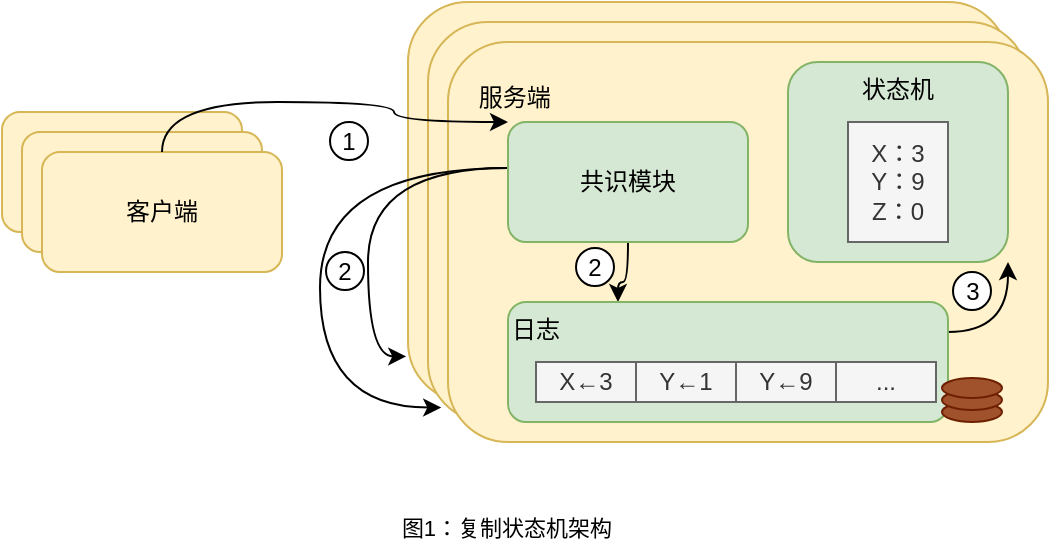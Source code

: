 <mxfile version="21.6.8" type="device" pages="2">
  <diagram name="复制状态机架构" id="36-sRZU2Oon6Z9I5BCmy">
    <mxGraphModel dx="1096" dy="814" grid="0" gridSize="10" guides="1" tooltips="1" connect="1" arrows="1" fold="1" page="1" pageScale="1" pageWidth="827" pageHeight="1169" math="1" shadow="0">
      <root>
        <mxCell id="0" />
        <mxCell id="1" parent="0" />
        <mxCell id="XILATU9TXwlgehQ02d3j-2" value="" style="rounded=1;whiteSpace=wrap;html=1;fillColor=#fff2cc;strokeColor=#d6b656;" parent="1" vertex="1">
          <mxGeometry x="117" y="255" width="120" height="60" as="geometry" />
        </mxCell>
        <mxCell id="XILATU9TXwlgehQ02d3j-3" value="" style="rounded=1;whiteSpace=wrap;html=1;fillColor=#fff2cc;strokeColor=#d6b656;" parent="1" vertex="1">
          <mxGeometry x="127" y="265" width="120" height="60" as="geometry" />
        </mxCell>
        <mxCell id="XILATU9TXwlgehQ02d3j-4" value="客户端" style="rounded=1;whiteSpace=wrap;html=1;fillColor=#fff2cc;strokeColor=#d6b656;" parent="1" vertex="1">
          <mxGeometry x="137" y="275" width="120" height="60" as="geometry" />
        </mxCell>
        <mxCell id="XILATU9TXwlgehQ02d3j-5" value="&amp;nbsp; &amp;nbsp;&lt;br&gt;&amp;nbsp; &amp;nbsp; 服务端" style="rounded=1;whiteSpace=wrap;html=1;fillColor=#fff2cc;strokeColor=#d6b656;verticalAlign=top;labelPosition=center;verticalLabelPosition=middle;align=left;horizontal=1;textDirection=ltr;" parent="1" vertex="1">
          <mxGeometry x="320" y="200" width="300" height="200" as="geometry" />
        </mxCell>
        <mxCell id="XILATU9TXwlgehQ02d3j-6" value="&amp;nbsp; &amp;nbsp;&lt;br&gt;&amp;nbsp; &amp;nbsp; 服务端" style="rounded=1;whiteSpace=wrap;html=1;fillColor=#fff2cc;strokeColor=#d6b656;verticalAlign=top;labelPosition=center;verticalLabelPosition=middle;align=left;horizontal=1;textDirection=ltr;" parent="1" vertex="1">
          <mxGeometry x="330" y="210" width="300" height="200" as="geometry" />
        </mxCell>
        <mxCell id="XILATU9TXwlgehQ02d3j-7" value="&amp;nbsp; &amp;nbsp;&lt;br&gt;&amp;nbsp; &amp;nbsp; 服务端" style="rounded=1;whiteSpace=wrap;html=1;fillColor=#fff2cc;strokeColor=#d6b656;verticalAlign=top;labelPosition=center;verticalLabelPosition=middle;align=left;horizontal=1;textDirection=ltr;" parent="1" vertex="1">
          <mxGeometry x="340" y="220" width="300" height="200" as="geometry" />
        </mxCell>
        <mxCell id="XILATU9TXwlgehQ02d3j-27" style="edgeStyle=orthogonalEdgeStyle;rounded=0;orthogonalLoop=1;jettySize=auto;html=1;curved=1;entryX=0.25;entryY=0;entryDx=0;entryDy=0;" parent="1" source="XILATU9TXwlgehQ02d3j-9" target="XILATU9TXwlgehQ02d3j-10" edge="1">
          <mxGeometry relative="1" as="geometry" />
        </mxCell>
        <mxCell id="XILATU9TXwlgehQ02d3j-29" style="edgeStyle=orthogonalEdgeStyle;shape=connector;curved=1;rounded=0;orthogonalLoop=1;jettySize=auto;html=1;entryX=0.022;entryY=0.964;entryDx=0;entryDy=0;entryPerimeter=0;labelBackgroundColor=default;strokeColor=default;fontFamily=Helvetica;fontSize=11;fontColor=default;endArrow=classic;" parent="1" source="XILATU9TXwlgehQ02d3j-9" target="XILATU9TXwlgehQ02d3j-6" edge="1">
          <mxGeometry relative="1" as="geometry">
            <Array as="points">
              <mxPoint x="276" y="283" />
              <mxPoint x="276" y="403" />
            </Array>
          </mxGeometry>
        </mxCell>
        <mxCell id="XILATU9TXwlgehQ02d3j-30" style="edgeStyle=orthogonalEdgeStyle;shape=connector;curved=1;rounded=0;orthogonalLoop=1;jettySize=auto;html=1;entryX=-0.003;entryY=0.886;entryDx=0;entryDy=0;entryPerimeter=0;labelBackgroundColor=default;strokeColor=default;fontFamily=Helvetica;fontSize=11;fontColor=default;endArrow=classic;" parent="1" source="XILATU9TXwlgehQ02d3j-9" target="XILATU9TXwlgehQ02d3j-5" edge="1">
          <mxGeometry relative="1" as="geometry">
            <Array as="points">
              <mxPoint x="300" y="283" />
              <mxPoint x="300" y="377" />
            </Array>
          </mxGeometry>
        </mxCell>
        <mxCell id="XILATU9TXwlgehQ02d3j-9" value="共识模块" style="rounded=1;whiteSpace=wrap;html=1;fillColor=#d5e8d4;strokeColor=#82b366;" parent="1" vertex="1">
          <mxGeometry x="370" y="260" width="120" height="60" as="geometry" />
        </mxCell>
        <mxCell id="XILATU9TXwlgehQ02d3j-33" style="edgeStyle=orthogonalEdgeStyle;shape=connector;curved=1;rounded=0;orthogonalLoop=1;jettySize=auto;html=1;exitX=1;exitY=0.25;exitDx=0;exitDy=0;labelBackgroundColor=default;strokeColor=default;fontFamily=Helvetica;fontSize=11;fontColor=default;endArrow=classic;entryX=1;entryY=1;entryDx=0;entryDy=0;" parent="1" source="XILATU9TXwlgehQ02d3j-10" target="XILATU9TXwlgehQ02d3j-23" edge="1">
          <mxGeometry relative="1" as="geometry" />
        </mxCell>
        <mxCell id="XILATU9TXwlgehQ02d3j-10" value="日志" style="rounded=1;whiteSpace=wrap;html=1;fillColor=#d5e8d4;strokeColor=#82b366;align=left;verticalAlign=top;" parent="1" vertex="1">
          <mxGeometry x="370" y="350" width="220" height="60" as="geometry" />
        </mxCell>
        <mxCell id="XILATU9TXwlgehQ02d3j-11" value="X←3" style="rounded=0;whiteSpace=wrap;html=1;fillColor=#f5f5f5;fontColor=#333333;strokeColor=#666666;" parent="1" vertex="1">
          <mxGeometry x="384" y="380" width="50" height="20" as="geometry" />
        </mxCell>
        <mxCell id="XILATU9TXwlgehQ02d3j-12" value="Y←1" style="rounded=0;whiteSpace=wrap;html=1;fillColor=#f5f5f5;fontColor=#333333;strokeColor=#666666;" parent="1" vertex="1">
          <mxGeometry x="434" y="380" width="50" height="20" as="geometry" />
        </mxCell>
        <mxCell id="XILATU9TXwlgehQ02d3j-13" value="Y←9" style="rounded=0;whiteSpace=wrap;html=1;fillColor=#f5f5f5;fontColor=#333333;strokeColor=#666666;" parent="1" vertex="1">
          <mxGeometry x="484" y="380" width="50" height="20" as="geometry" />
        </mxCell>
        <mxCell id="XILATU9TXwlgehQ02d3j-14" value="..." style="rounded=0;whiteSpace=wrap;html=1;fillColor=#f5f5f5;fontColor=#333333;strokeColor=#666666;" parent="1" vertex="1">
          <mxGeometry x="534" y="380" width="50" height="20" as="geometry" />
        </mxCell>
        <mxCell id="XILATU9TXwlgehQ02d3j-16" value="" style="ellipse;whiteSpace=wrap;html=1;fillColor=#a0522d;strokeColor=#6D1F00;fontColor=#ffffff;" parent="1" vertex="1">
          <mxGeometry x="587" y="400" width="30" height="10" as="geometry" />
        </mxCell>
        <mxCell id="XILATU9TXwlgehQ02d3j-20" value="" style="ellipse;whiteSpace=wrap;html=1;fillColor=#a0522d;strokeColor=#6D1F00;fontColor=#ffffff;" parent="1" vertex="1">
          <mxGeometry x="587" y="394" width="30" height="10" as="geometry" />
        </mxCell>
        <mxCell id="XILATU9TXwlgehQ02d3j-21" value="" style="ellipse;whiteSpace=wrap;html=1;fillColor=#a0522d;strokeColor=#6D1F00;fontColor=#ffffff;" parent="1" vertex="1">
          <mxGeometry x="587" y="388" width="30" height="10" as="geometry" />
        </mxCell>
        <mxCell id="XILATU9TXwlgehQ02d3j-23" value="状态机" style="rounded=1;whiteSpace=wrap;html=1;fillColor=#d5e8d4;strokeColor=#82b366;verticalAlign=top;" parent="1" vertex="1">
          <mxGeometry x="510" y="230" width="110" height="100" as="geometry" />
        </mxCell>
        <mxCell id="XILATU9TXwlgehQ02d3j-24" value="X：3&lt;br&gt;Y：9&lt;br&gt;Z：0" style="rounded=0;whiteSpace=wrap;html=1;fillColor=#f5f5f5;fontColor=#333333;strokeColor=#666666;" parent="1" vertex="1">
          <mxGeometry x="540" y="260" width="50" height="60" as="geometry" />
        </mxCell>
        <mxCell id="XILATU9TXwlgehQ02d3j-25" style="edgeStyle=orthogonalEdgeStyle;rounded=0;orthogonalLoop=1;jettySize=auto;html=1;curved=1;entryX=0;entryY=0;entryDx=0;entryDy=0;" parent="1" source="XILATU9TXwlgehQ02d3j-4" target="XILATU9TXwlgehQ02d3j-9" edge="1">
          <mxGeometry relative="1" as="geometry">
            <Array as="points">
              <mxPoint x="313" y="250" />
              <mxPoint x="313" y="260" />
            </Array>
          </mxGeometry>
        </mxCell>
        <mxCell id="XILATU9TXwlgehQ02d3j-26" value="1" style="ellipse;whiteSpace=wrap;html=1;aspect=fixed;" parent="1" vertex="1">
          <mxGeometry x="281" y="260" width="19" height="19" as="geometry" />
        </mxCell>
        <mxCell id="XILATU9TXwlgehQ02d3j-28" value="2" style="ellipse;whiteSpace=wrap;html=1;aspect=fixed;" parent="1" vertex="1">
          <mxGeometry x="404" y="323" width="19" height="19" as="geometry" />
        </mxCell>
        <mxCell id="XILATU9TXwlgehQ02d3j-31" value="2" style="ellipse;whiteSpace=wrap;html=1;aspect=fixed;" parent="1" vertex="1">
          <mxGeometry x="279" y="325" width="19" height="19" as="geometry" />
        </mxCell>
        <mxCell id="XILATU9TXwlgehQ02d3j-34" value="3" style="ellipse;whiteSpace=wrap;html=1;aspect=fixed;" parent="1" vertex="1">
          <mxGeometry x="592.5" y="335" width="19" height="19" as="geometry" />
        </mxCell>
        <mxCell id="XILATU9TXwlgehQ02d3j-35" value="图1：复制状态机架构" style="text;html=1;align=center;verticalAlign=middle;resizable=0;points=[];autosize=1;strokeColor=none;fillColor=none;fontSize=11;fontFamily=Helvetica;fontColor=default;" parent="1" vertex="1">
          <mxGeometry x="304" y="448" width="130" height="30" as="geometry" />
        </mxCell>
      </root>
    </mxGraphModel>
  </diagram>
  <diagram id="Ac9tt9ju4H3rauoFXoIk" name="state">
    <mxGraphModel dx="1420" dy="830" grid="1" gridSize="10" guides="1" tooltips="1" connect="1" arrows="1" fold="1" page="1" pageScale="1" pageWidth="827" pageHeight="1169" math="0" shadow="0">
      <root>
        <mxCell id="0" />
        <mxCell id="1" parent="0" />
        <mxCell id="F7jCl3piRas6oP6cL2TG-1" value="State" style="swimlane;whiteSpace=wrap;html=1;fillColor=#dae8fc;strokeColor=#6c8ebf;" vertex="1" parent="1">
          <mxGeometry x="70" y="150" width="570" height="360" as="geometry" />
        </mxCell>
        <mxCell id="F7jCl3piRas6oP6cL2TG-2" value="currentTerm" style="rounded=0;whiteSpace=wrap;html=1;fillColor=#f5f5f5;fontColor=#333333;strokeColor=#666666;" vertex="1" parent="F7jCl3piRas6oP6cL2TG-1">
          <mxGeometry x="20" y="60" width="90" height="30" as="geometry" />
        </mxCell>
        <mxCell id="F7jCl3piRas6oP6cL2TG-3" value="服务器当前最新条目，首次启动时初始化为0并单调递增。" style="text;html=1;align=left;verticalAlign=middle;resizable=0;points=[];autosize=1;strokeColor=none;fillColor=none;" vertex="1" parent="F7jCl3piRas6oP6cL2TG-1">
          <mxGeometry x="120" y="60" width="330" height="30" as="geometry" />
        </mxCell>
        <mxCell id="F7jCl3piRas6oP6cL2TG-4" value="voteFor" style="rounded=0;whiteSpace=wrap;html=1;fillColor=#f5f5f5;fontColor=#333333;strokeColor=#666666;" vertex="1" parent="F7jCl3piRas6oP6cL2TG-1">
          <mxGeometry x="20" y="90" width="90" height="30" as="geometry" />
        </mxCell>
        <mxCell id="F7jCl3piRas6oP6cL2TG-5" value="本期收到投票的候选者Id。" style="text;html=1;align=left;verticalAlign=middle;resizable=0;points=[];autosize=1;strokeColor=none;fillColor=none;" vertex="1" parent="F7jCl3piRas6oP6cL2TG-1">
          <mxGeometry x="120" y="90" width="170" height="30" as="geometry" />
        </mxCell>
        <mxCell id="F7jCl3piRas6oP6cL2TG-6" value="log[]" style="rounded=0;whiteSpace=wrap;html=1;fillColor=#f5f5f5;fontColor=#333333;strokeColor=#666666;" vertex="1" parent="F7jCl3piRas6oP6cL2TG-1">
          <mxGeometry x="20" y="120" width="90" height="30" as="geometry" />
        </mxCell>
        <mxCell id="F7jCl3piRas6oP6cL2TG-7" value="日志条目；每条日志记录了用于状态机的命令、以及领导者收到条目时的term。" style="text;html=1;align=left;verticalAlign=middle;resizable=0;points=[];autosize=1;strokeColor=none;fillColor=none;" vertex="1" parent="F7jCl3piRas6oP6cL2TG-1">
          <mxGeometry x="120" y="120" width="440" height="30" as="geometry" />
        </mxCell>
        <mxCell id="F7jCl3piRas6oP6cL2TG-8" value="所有服务器上的持久化状态：发送RPC请求前持久化到稳定存储" style="text;html=1;align=left;verticalAlign=middle;resizable=0;points=[];autosize=1;strokeColor=none;fillColor=none;" vertex="1" parent="F7jCl3piRas6oP6cL2TG-1">
          <mxGeometry x="20" y="30" width="360" height="30" as="geometry" />
        </mxCell>
        <mxCell id="F7jCl3piRas6oP6cL2TG-9" value="所有机器上的临时状态" style="text;html=1;align=left;verticalAlign=middle;resizable=0;points=[];autosize=1;strokeColor=none;fillColor=none;" vertex="1" parent="F7jCl3piRas6oP6cL2TG-1">
          <mxGeometry x="20" y="150" width="140" height="30" as="geometry" />
        </mxCell>
        <mxCell id="F7jCl3piRas6oP6cL2TG-10" value="commitIndex" style="rounded=0;whiteSpace=wrap;html=1;fillColor=#f5f5f5;fontColor=#333333;strokeColor=#666666;" vertex="1" parent="F7jCl3piRas6oP6cL2TG-1">
          <mxGeometry x="20" y="180" width="90" height="30" as="geometry" />
        </mxCell>
        <mxCell id="F7jCl3piRas6oP6cL2TG-11" value="已提交日志的最大索引（初始为0，单调递增）" style="text;html=1;align=left;verticalAlign=middle;resizable=0;points=[];autosize=1;strokeColor=none;fillColor=none;" vertex="1" parent="F7jCl3piRas6oP6cL2TG-1">
          <mxGeometry x="120" y="180" width="270" height="30" as="geometry" />
        </mxCell>
        <mxCell id="F7jCl3piRas6oP6cL2TG-12" value="lastApplied" style="rounded=0;whiteSpace=wrap;html=1;fillColor=#f5f5f5;fontColor=#333333;strokeColor=#666666;" vertex="1" parent="F7jCl3piRas6oP6cL2TG-1">
          <mxGeometry x="20" y="210" width="90" height="30" as="geometry" />
        </mxCell>
        <mxCell id="F7jCl3piRas6oP6cL2TG-13" value="状态机已应用日志的最大索引（初始为0，单调递增）" style="text;html=1;align=left;verticalAlign=middle;resizable=0;points=[];autosize=1;strokeColor=none;fillColor=none;" vertex="1" parent="F7jCl3piRas6oP6cL2TG-1">
          <mxGeometry x="120" y="210" width="310" height="30" as="geometry" />
        </mxCell>
        <mxCell id="F7jCl3piRas6oP6cL2TG-14" value="领导者上的临时状态：选举后重新初始化" style="text;html=1;align=left;verticalAlign=middle;resizable=0;points=[];autosize=1;strokeColor=none;fillColor=none;" vertex="1" parent="F7jCl3piRas6oP6cL2TG-1">
          <mxGeometry x="20" y="240" width="240" height="30" as="geometry" />
        </mxCell>
        <mxCell id="F7jCl3piRas6oP6cL2TG-15" value="nextIndex[]" style="rounded=0;whiteSpace=wrap;html=1;fillColor=#f5f5f5;fontColor=#333333;strokeColor=#666666;" vertex="1" parent="F7jCl3piRas6oP6cL2TG-1">
          <mxGeometry x="20" y="270" width="90" height="30" as="geometry" />
        </mxCell>
        <mxCell id="F7jCl3piRas6oP6cL2TG-16" value="即将发送到该服务器的下一个日志条目的索引（初始化为领导者最新日志索引+1）" style="text;html=1;align=left;verticalAlign=middle;resizable=0;points=[];autosize=1;strokeColor=none;fillColor=none;" vertex="1" parent="F7jCl3piRas6oP6cL2TG-1">
          <mxGeometry x="120" y="270" width="460" height="30" as="geometry" />
        </mxCell>
        <mxCell id="F7jCl3piRas6oP6cL2TG-17" value="matchIndex[]" style="rounded=0;whiteSpace=wrap;html=1;fillColor=#f5f5f5;fontColor=#333333;strokeColor=#666666;" vertex="1" parent="F7jCl3piRas6oP6cL2TG-1">
          <mxGeometry x="20" y="300" width="90" height="30" as="geometry" />
        </mxCell>
        <mxCell id="F7jCl3piRas6oP6cL2TG-18" value="已知目标服务器上复制的最高日志条目的索引（初始化为0，单调递增）" style="text;html=1;align=left;verticalAlign=middle;resizable=0;points=[];autosize=1;strokeColor=none;fillColor=none;" vertex="1" parent="F7jCl3piRas6oP6cL2TG-1">
          <mxGeometry x="120" y="300" width="400" height="30" as="geometry" />
        </mxCell>
        <mxCell id="F7jCl3piRas6oP6cL2TG-20" value="RequestVote RPC候选者投票PRC请求" style="swimlane;whiteSpace=wrap;html=1;fillColor=#dae8fc;strokeColor=#6c8ebf;" vertex="1" parent="1">
          <mxGeometry x="660" y="150" width="360" height="360" as="geometry" />
        </mxCell>
        <mxCell id="F7jCl3piRas6oP6cL2TG-21" value="term" style="rounded=0;whiteSpace=wrap;html=1;fillColor=#f5f5f5;fontColor=#333333;strokeColor=#666666;" vertex="1" parent="F7jCl3piRas6oP6cL2TG-20">
          <mxGeometry x="20" y="60" width="90" height="30" as="geometry" />
        </mxCell>
        <mxCell id="F7jCl3piRas6oP6cL2TG-22" value="候选者条目" style="text;html=1;align=left;verticalAlign=middle;resizable=0;points=[];autosize=1;strokeColor=none;fillColor=none;" vertex="1" parent="F7jCl3piRas6oP6cL2TG-20">
          <mxGeometry x="120" y="60" width="80" height="30" as="geometry" />
        </mxCell>
        <mxCell id="F7jCl3piRas6oP6cL2TG-23" value="candidateId" style="rounded=0;whiteSpace=wrap;html=1;fillColor=#f5f5f5;fontColor=#333333;strokeColor=#666666;" vertex="1" parent="F7jCl3piRas6oP6cL2TG-20">
          <mxGeometry x="20" y="90" width="90" height="30" as="geometry" />
        </mxCell>
        <mxCell id="F7jCl3piRas6oP6cL2TG-24" value="投票候选者Id" style="text;html=1;align=left;verticalAlign=middle;resizable=0;points=[];autosize=1;strokeColor=none;fillColor=none;" vertex="1" parent="F7jCl3piRas6oP6cL2TG-20">
          <mxGeometry x="120" y="90" width="90" height="30" as="geometry" />
        </mxCell>
        <mxCell id="F7jCl3piRas6oP6cL2TG-25" value="lastLogIndex" style="rounded=0;whiteSpace=wrap;html=1;fillColor=#f5f5f5;fontColor=#333333;strokeColor=#666666;" vertex="1" parent="F7jCl3piRas6oP6cL2TG-20">
          <mxGeometry x="20" y="120" width="90" height="30" as="geometry" />
        </mxCell>
        <mxCell id="F7jCl3piRas6oP6cL2TG-26" value="候选者最新日志条目索引" style="text;html=1;align=left;verticalAlign=middle;resizable=0;points=[];autosize=1;strokeColor=none;fillColor=none;" vertex="1" parent="F7jCl3piRas6oP6cL2TG-20">
          <mxGeometry x="120" y="120" width="160" height="30" as="geometry" />
        </mxCell>
        <mxCell id="F7jCl3piRas6oP6cL2TG-27" value="参数" style="text;html=1;align=left;verticalAlign=middle;resizable=0;points=[];autosize=1;strokeColor=none;fillColor=none;" vertex="1" parent="F7jCl3piRas6oP6cL2TG-20">
          <mxGeometry x="20" y="30" width="50" height="30" as="geometry" />
        </mxCell>
        <mxCell id="F7jCl3piRas6oP6cL2TG-28" value="响应体" style="text;html=1;align=left;verticalAlign=middle;resizable=0;points=[];autosize=1;strokeColor=none;fillColor=none;" vertex="1" parent="F7jCl3piRas6oP6cL2TG-20">
          <mxGeometry x="20" y="180" width="60" height="30" as="geometry" />
        </mxCell>
        <mxCell id="F7jCl3piRas6oP6cL2TG-29" value="term" style="rounded=0;whiteSpace=wrap;html=1;fillColor=#f5f5f5;fontColor=#333333;strokeColor=#666666;" vertex="1" parent="F7jCl3piRas6oP6cL2TG-20">
          <mxGeometry x="20" y="210" width="90" height="30" as="geometry" />
        </mxCell>
        <mxCell id="F7jCl3piRas6oP6cL2TG-30" value="currentTerm，用于候选者更新自身" style="text;html=1;align=left;verticalAlign=middle;resizable=0;points=[];autosize=1;strokeColor=none;fillColor=none;" vertex="1" parent="F7jCl3piRas6oP6cL2TG-20">
          <mxGeometry x="120" y="210" width="210" height="30" as="geometry" />
        </mxCell>
        <mxCell id="F7jCl3piRas6oP6cL2TG-31" value="voteGranted" style="rounded=0;whiteSpace=wrap;html=1;fillColor=#f5f5f5;fontColor=#333333;strokeColor=#666666;" vertex="1" parent="F7jCl3piRas6oP6cL2TG-20">
          <mxGeometry x="20" y="240" width="90" height="30" as="geometry" />
        </mxCell>
        <mxCell id="F7jCl3piRas6oP6cL2TG-32" value="true为收到投票" style="text;html=1;align=left;verticalAlign=middle;resizable=0;points=[];autosize=1;strokeColor=none;fillColor=none;" vertex="1" parent="F7jCl3piRas6oP6cL2TG-20">
          <mxGeometry x="120" y="240" width="100" height="30" as="geometry" />
        </mxCell>
        <mxCell id="F7jCl3piRas6oP6cL2TG-33" value="接收者实现" style="text;html=1;align=left;verticalAlign=middle;resizable=0;points=[];autosize=1;strokeColor=none;fillColor=none;" vertex="1" parent="F7jCl3piRas6oP6cL2TG-20">
          <mxGeometry x="20" y="270" width="80" height="30" as="geometry" />
        </mxCell>
        <mxCell id="F7jCl3piRas6oP6cL2TG-38" value="lastLogTerm" style="rounded=0;whiteSpace=wrap;html=1;fillColor=#f5f5f5;fontColor=#333333;strokeColor=#666666;" vertex="1" parent="F7jCl3piRas6oP6cL2TG-20">
          <mxGeometry x="20" y="150" width="90" height="30" as="geometry" />
        </mxCell>
        <mxCell id="F7jCl3piRas6oP6cL2TG-39" value="候选者最新日志条目" style="text;html=1;align=left;verticalAlign=middle;resizable=0;points=[];autosize=1;strokeColor=none;fillColor=none;" vertex="1" parent="F7jCl3piRas6oP6cL2TG-20">
          <mxGeometry x="120" y="150" width="130" height="30" as="geometry" />
        </mxCell>
        <mxCell id="F7jCl3piRas6oP6cL2TG-40" value="1. 如果term &amp;lt; currentTerm 返回false。&lt;br&gt;2. 如果votedFor或者candidatedId是null，并且候选者日志&lt;br&gt;与接受者日志一样新，则同一投票" style="text;html=1;align=left;verticalAlign=middle;resizable=0;points=[];autosize=1;strokeColor=none;fillColor=none;" vertex="1" parent="F7jCl3piRas6oP6cL2TG-20">
          <mxGeometry x="20" y="300" width="330" height="60" as="geometry" />
        </mxCell>
        <mxCell id="F7jCl3piRas6oP6cL2TG-41" value="AppendEntries RPC 领导者触发以复制日志条目，同时用于心跳机制" style="swimlane;whiteSpace=wrap;html=1;fillColor=#dae8fc;strokeColor=#6c8ebf;" vertex="1" parent="1">
          <mxGeometry x="70" y="520" width="430" height="510" as="geometry" />
        </mxCell>
        <mxCell id="F7jCl3piRas6oP6cL2TG-42" value="term" style="rounded=0;whiteSpace=wrap;html=1;fillColor=#f5f5f5;fontColor=#333333;strokeColor=#666666;" vertex="1" parent="F7jCl3piRas6oP6cL2TG-41">
          <mxGeometry x="20" y="60" width="90" height="30" as="geometry" />
        </mxCell>
        <mxCell id="F7jCl3piRas6oP6cL2TG-43" value="领导者的条目" style="text;html=1;align=left;verticalAlign=middle;resizable=0;points=[];autosize=1;strokeColor=none;fillColor=none;" vertex="1" parent="F7jCl3piRas6oP6cL2TG-41">
          <mxGeometry x="120" y="60" width="100" height="30" as="geometry" />
        </mxCell>
        <mxCell id="F7jCl3piRas6oP6cL2TG-44" value="leaderId" style="rounded=0;whiteSpace=wrap;html=1;fillColor=#f5f5f5;fontColor=#333333;strokeColor=#666666;" vertex="1" parent="F7jCl3piRas6oP6cL2TG-41">
          <mxGeometry x="20" y="90" width="90" height="30" as="geometry" />
        </mxCell>
        <mxCell id="F7jCl3piRas6oP6cL2TG-45" value="领导者Id，跟随者可以返回给客户端" style="text;html=1;align=left;verticalAlign=middle;resizable=0;points=[];autosize=1;strokeColor=none;fillColor=none;" vertex="1" parent="F7jCl3piRas6oP6cL2TG-41">
          <mxGeometry x="120" y="90" width="210" height="30" as="geometry" />
        </mxCell>
        <mxCell id="F7jCl3piRas6oP6cL2TG-46" value="prevLogIndex" style="rounded=0;whiteSpace=wrap;html=1;fillColor=#f5f5f5;fontColor=#333333;strokeColor=#666666;" vertex="1" parent="F7jCl3piRas6oP6cL2TG-41">
          <mxGeometry x="20" y="120" width="90" height="30" as="geometry" />
        </mxCell>
        <mxCell id="F7jCl3piRas6oP6cL2TG-47" value="最新日志条目的前一条索引" style="text;html=1;align=left;verticalAlign=middle;resizable=0;points=[];autosize=1;strokeColor=none;fillColor=none;" vertex="1" parent="F7jCl3piRas6oP6cL2TG-41">
          <mxGeometry x="120" y="120" width="170" height="30" as="geometry" />
        </mxCell>
        <mxCell id="F7jCl3piRas6oP6cL2TG-48" value="参数" style="text;html=1;align=left;verticalAlign=middle;resizable=0;points=[];autosize=1;strokeColor=none;fillColor=none;" vertex="1" parent="F7jCl3piRas6oP6cL2TG-41">
          <mxGeometry x="20" y="30" width="50" height="30" as="geometry" />
        </mxCell>
        <mxCell id="F7jCl3piRas6oP6cL2TG-49" value="响应体" style="text;html=1;align=left;verticalAlign=middle;resizable=0;points=[];autosize=1;strokeColor=none;fillColor=none;" vertex="1" parent="F7jCl3piRas6oP6cL2TG-41">
          <mxGeometry x="20" y="250" width="60" height="30" as="geometry" />
        </mxCell>
        <mxCell id="F7jCl3piRas6oP6cL2TG-50" value="term" style="rounded=0;whiteSpace=wrap;html=1;fillColor=#f5f5f5;fontColor=#333333;strokeColor=#666666;" vertex="1" parent="F7jCl3piRas6oP6cL2TG-41">
          <mxGeometry x="20" y="280" width="90" height="30" as="geometry" />
        </mxCell>
        <mxCell id="F7jCl3piRas6oP6cL2TG-51" value="currentTerm，用于领导者更新自身" style="text;html=1;align=left;verticalAlign=middle;resizable=0;points=[];autosize=1;strokeColor=none;fillColor=none;" vertex="1" parent="F7jCl3piRas6oP6cL2TG-41">
          <mxGeometry x="120" y="280" width="210" height="30" as="geometry" />
        </mxCell>
        <mxCell id="F7jCl3piRas6oP6cL2TG-52" value="success" style="rounded=0;whiteSpace=wrap;html=1;fillColor=#f5f5f5;fontColor=#333333;strokeColor=#666666;" vertex="1" parent="F7jCl3piRas6oP6cL2TG-41">
          <mxGeometry x="20" y="310" width="90" height="30" as="geometry" />
        </mxCell>
        <mxCell id="F7jCl3piRas6oP6cL2TG-53" value="true：如果跟随者包含prevLogIndex和prevLogTerm" style="text;html=1;align=left;verticalAlign=middle;resizable=0;points=[];autosize=1;strokeColor=none;fillColor=none;" vertex="1" parent="F7jCl3piRas6oP6cL2TG-41">
          <mxGeometry x="120" y="310" width="290" height="30" as="geometry" />
        </mxCell>
        <mxCell id="F7jCl3piRas6oP6cL2TG-54" value="接收者实现" style="text;html=1;align=left;verticalAlign=middle;resizable=0;points=[];autosize=1;strokeColor=none;fillColor=none;" vertex="1" parent="F7jCl3piRas6oP6cL2TG-41">
          <mxGeometry x="20" y="350" width="80" height="30" as="geometry" />
        </mxCell>
        <mxCell id="F7jCl3piRas6oP6cL2TG-56" value="1. 如果term &amp;lt; currentTerm，返回false&lt;br&gt;2. 如果日志不包含prevLogIndex的条目，返回false&lt;br&gt;3. 如果现存条目与新条目冲突（相同索引不同term），&lt;br&gt;&amp;nbsp; &amp;nbsp; 删除历史条目及其以后的条目&lt;br&gt;4. 将本地日志中不存在的新条目尾部追加&lt;br&gt;5. 如果leaderCommit &amp;gt; commitIndex，&lt;br&gt;&amp;nbsp; &amp;nbsp; 将commitIndex设置为leaderCommit和日志中最新索引的最小值" style="text;html=1;align=left;verticalAlign=middle;resizable=0;points=[];autosize=1;strokeColor=none;fillColor=none;" vertex="1" parent="F7jCl3piRas6oP6cL2TG-41">
          <mxGeometry x="20" y="380" width="370" height="110" as="geometry" />
        </mxCell>
        <mxCell id="F7jCl3piRas6oP6cL2TG-59" value="prevLogTerm" style="rounded=0;whiteSpace=wrap;html=1;fillColor=#f5f5f5;fontColor=#333333;strokeColor=#666666;" vertex="1" parent="F7jCl3piRas6oP6cL2TG-41">
          <mxGeometry x="20" y="150" width="90" height="30" as="geometry" />
        </mxCell>
        <mxCell id="F7jCl3piRas6oP6cL2TG-60" value="preLogIndex日志条目的term" style="text;html=1;align=left;verticalAlign=middle;resizable=0;points=[];autosize=1;strokeColor=none;fillColor=none;" vertex="1" parent="F7jCl3piRas6oP6cL2TG-41">
          <mxGeometry x="120" y="150" width="170" height="30" as="geometry" />
        </mxCell>
        <mxCell id="F7jCl3piRas6oP6cL2TG-61" value="entries[]" style="rounded=0;whiteSpace=wrap;html=1;fillColor=#f5f5f5;fontColor=#333333;strokeColor=#666666;" vertex="1" parent="F7jCl3piRas6oP6cL2TG-41">
          <mxGeometry x="20" y="180" width="90" height="30" as="geometry" />
        </mxCell>
        <mxCell id="F7jCl3piRas6oP6cL2TG-62" value="存放的日志条目（心跳信息为空，可一次发送多个）" style="text;html=1;align=left;verticalAlign=middle;resizable=0;points=[];autosize=1;strokeColor=none;fillColor=none;" vertex="1" parent="F7jCl3piRas6oP6cL2TG-41">
          <mxGeometry x="120" y="180" width="300" height="30" as="geometry" />
        </mxCell>
        <mxCell id="F7jCl3piRas6oP6cL2TG-63" value="leaderCommit" style="rounded=0;whiteSpace=wrap;html=1;fillColor=#f5f5f5;fontColor=#333333;strokeColor=#666666;" vertex="1" parent="F7jCl3piRas6oP6cL2TG-41">
          <mxGeometry x="20" y="210" width="90" height="30" as="geometry" />
        </mxCell>
        <mxCell id="F7jCl3piRas6oP6cL2TG-64" value="领导者的commitIndex" style="text;html=1;align=left;verticalAlign=middle;resizable=0;points=[];autosize=1;strokeColor=none;fillColor=none;" vertex="1" parent="F7jCl3piRas6oP6cL2TG-41">
          <mxGeometry x="120" y="210" width="140" height="30" as="geometry" />
        </mxCell>
        <mxCell id="F7jCl3piRas6oP6cL2TG-66" value="Rules for Servers" style="swimlane;whiteSpace=wrap;html=1;fillColor=#dae8fc;strokeColor=#6c8ebf;" vertex="1" parent="1">
          <mxGeometry x="510" y="520" width="510" height="510" as="geometry" />
        </mxCell>
        <mxCell id="F7jCl3piRas6oP6cL2TG-88" value="&lt;div&gt;所有服务器&lt;/div&gt;&lt;ul&gt;&lt;li&gt;如果 commitIndex &amp;gt; lastApplied，增加lastApplied，&lt;br&gt;将log[lastApplied]应用到状态机（5.3节）&lt;/li&gt;&lt;li&gt;如果RPC请求或相应包含term T &amp;gt; currentTerm，&lt;br&gt;则令currentTerm = T，并将其角色转变为跟随者（5.1节）&lt;/li&gt;&lt;/ul&gt;" style="text;html=1;align=left;verticalAlign=middle;resizable=0;points=[];autosize=1;strokeColor=none;fillColor=none;" vertex="1" parent="F7jCl3piRas6oP6cL2TG-66">
          <mxGeometry x="20" y="30" width="370" height="110" as="geometry" />
        </mxCell>
        <mxCell id="F7jCl3piRas6oP6cL2TG-89" value="&lt;div&gt;跟随者（5.2节）&lt;/div&gt;&lt;ul&gt;&lt;li&gt;响应来自候选者和领导者的RPC请求&lt;/li&gt;&lt;li&gt;在选举超时时，没有收到来自当前领导者的最新日志RPC&lt;br&gt;，或者没有授予其他候选者投票，则将自身转变为候选者&lt;/li&gt;&lt;/ul&gt;" style="text;html=1;align=left;verticalAlign=middle;resizable=0;points=[];autosize=1;strokeColor=none;fillColor=none;" vertex="1" parent="F7jCl3piRas6oP6cL2TG-66">
          <mxGeometry x="20" y="120" width="360" height="100" as="geometry" />
        </mxCell>
        <mxCell id="F7jCl3piRas6oP6cL2TG-90" value="&lt;div&gt;候选者（5.2节）&lt;/div&gt;&lt;ul&gt;&lt;li&gt;转变角色为候选者，开始选举：&lt;/li&gt;&lt;ul&gt;&lt;li&gt;增加currentTerm&lt;/li&gt;&lt;li&gt;为自己投票&lt;/li&gt;&lt;li&gt;重置选举计时器&lt;/li&gt;&lt;li&gt;向其他服务器发送RequestVote的RPC请求&lt;/li&gt;&lt;/ul&gt;&lt;li&gt;如果收到多数服务器投票，则成为领导者&lt;/li&gt;&lt;li&gt;如果收到新领导者的日志追加RPC，则成为跟随者&lt;/li&gt;&lt;li&gt;如果选举超时，则开始新一轮的选举&lt;/li&gt;&lt;/ul&gt;" style="text;html=1;align=left;verticalAlign=middle;resizable=0;points=[];autosize=1;strokeColor=none;fillColor=none;" vertex="1" parent="F7jCl3piRas6oP6cL2TG-66">
          <mxGeometry x="20" y="200" width="330" height="170" as="geometry" />
        </mxCell>
        <mxCell id="F7jCl3piRas6oP6cL2TG-91" value="&lt;div&gt;领导者&lt;/div&gt;&lt;ul&gt;&lt;li&gt;选举时：向所有服务器发送空日志的心跳；空闲周期重试防止选举超时（5.2节）&lt;/li&gt;&lt;li&gt;&lt;span style=&quot;background-color: initial;&quot;&gt;如果收到客户端命令：将条目追加到本地日志，在应用与状态机后响应（5.3节）&lt;/span&gt;&lt;br&gt;&lt;/li&gt;&lt;li&gt;如果lastLogIndex ≥ nextIndx（跟随者）：发送给跟随者nextIndex后的日志条目&lt;/li&gt;&lt;ul&gt;&lt;li&gt;如果成功：更新跟随者的nextIndex和matchIndex（5.3节）&lt;/li&gt;&lt;li&gt;如果失败（日志不一致）：减少nextIndex并重试（5.3节）&lt;/li&gt;&lt;/ul&gt;&lt;li&gt;如果存在N &amp;gt; commitIndex，多数机器上matchIndex[i] ≥ N，并且&lt;br&gt;log[N].term == currentTerm：则令 commitIndex = N（5.3、5.4节）&lt;/li&gt;&lt;/ul&gt;" style="text;html=1;align=left;verticalAlign=middle;resizable=0;points=[];autosize=1;strokeColor=none;fillColor=none;" vertex="1" parent="F7jCl3piRas6oP6cL2TG-66">
          <mxGeometry x="20" y="360" width="490" height="150" as="geometry" />
        </mxCell>
        <mxCell id="F7jCl3piRas6oP6cL2TG-92" value="图2.&amp;nbsp;Raft 共识算法的摘要，不包括成员资格变更和日志压缩。" style="text;html=1;align=center;verticalAlign=middle;resizable=0;points=[];autosize=1;strokeColor=none;fillColor=none;" vertex="1" parent="1">
          <mxGeometry x="330" y="1050" width="350" height="30" as="geometry" />
        </mxCell>
      </root>
    </mxGraphModel>
  </diagram>
</mxfile>

